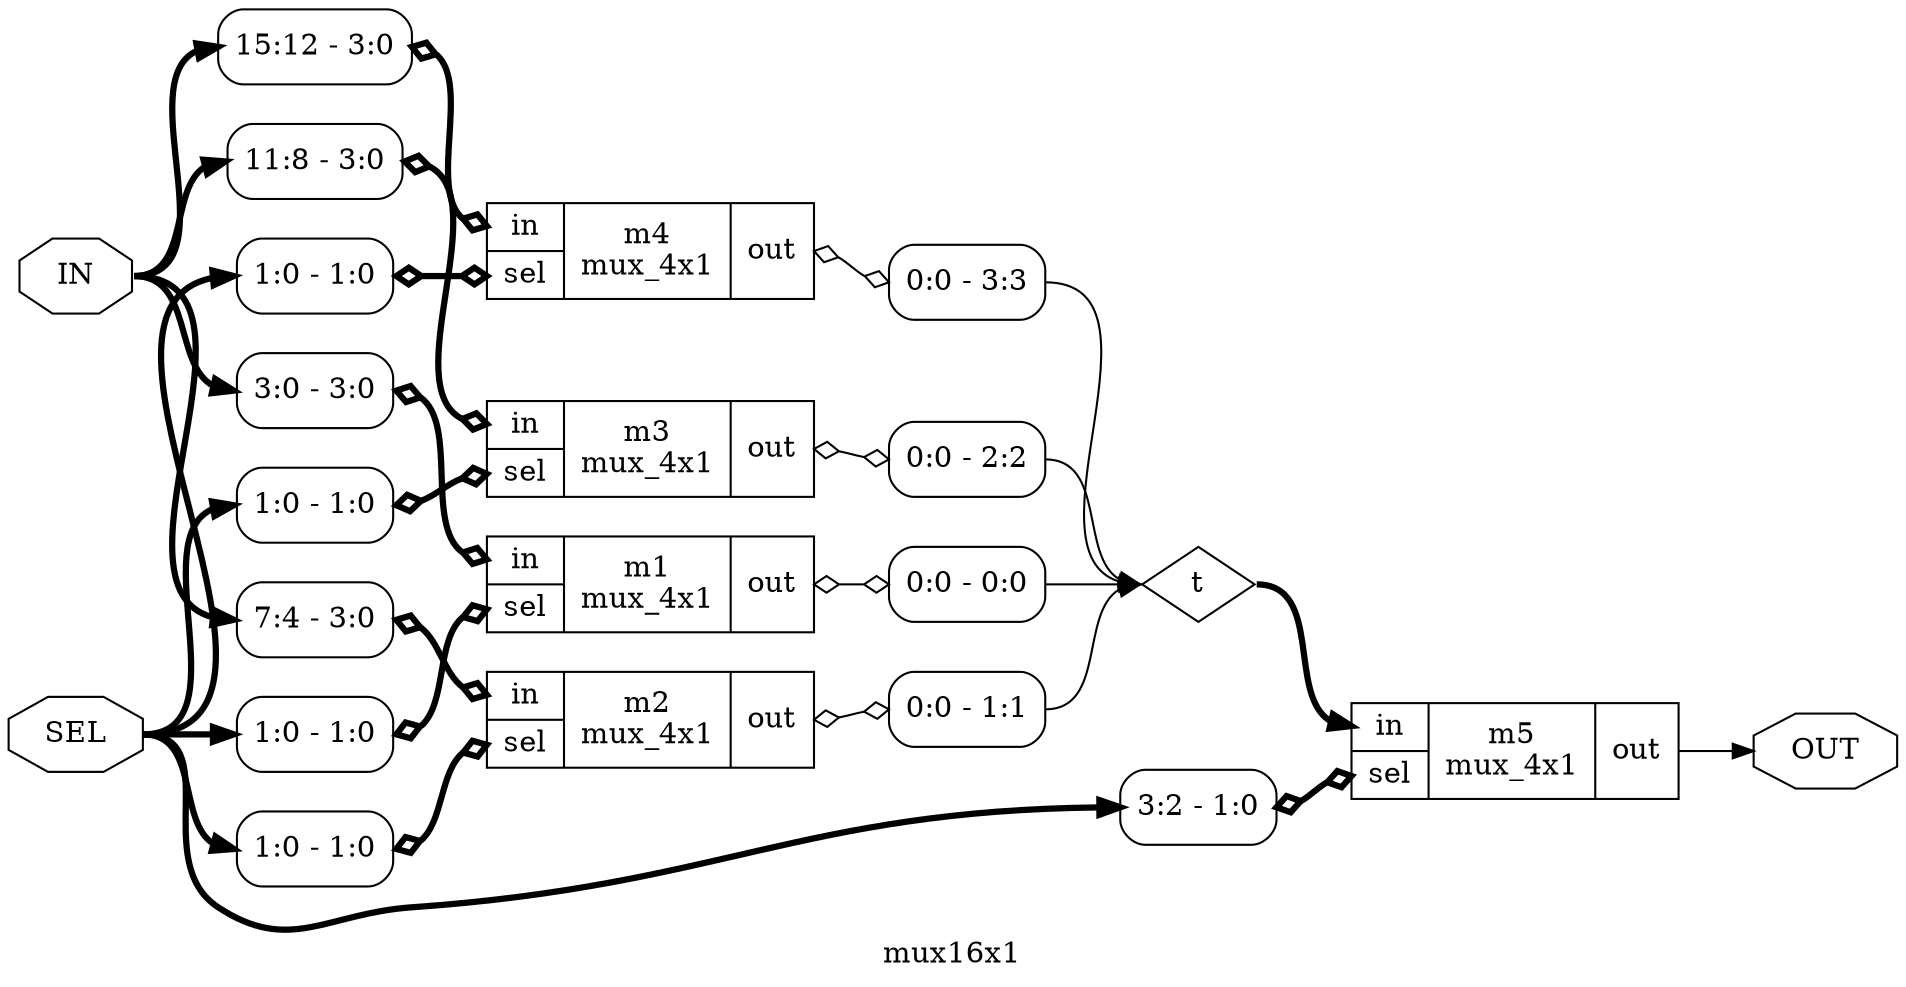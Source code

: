 digraph "mux16x1" {
label="mux16x1";
rankdir="LR";
remincross=true;
n1 [ shape=octagon, label="IN", color="black", fontcolor="black"];
n2 [ shape=octagon, label="OUT", color="black", fontcolor="black"];
n3 [ shape=octagon, label="SEL", color="black", fontcolor="black"];
n4 [ shape=diamond, label="t", color="black", fontcolor="black"];
c8 [ shape=record, label="{{<p5> in|<p6> sel}|m1\nmux_4x1|{<p7> out}}",  ];
x0 [ shape=record, style=rounded, label="<s0> 3:0 - 3:0 ", color="black", fontcolor="black" ];
x0:e -> c8:p5:w [arrowhead=odiamond, arrowtail=odiamond, dir=both, color="black", fontcolor="black", style="setlinewidth(3)", label=""];
x1 [ shape=record, style=rounded, label="<s0> 0:0 - 0:0 ", color="black", fontcolor="black" ];
c8:p7:e -> x1:w [arrowhead=odiamond, arrowtail=odiamond, dir=both, color="black", fontcolor="black", label=""];
x2 [ shape=record, style=rounded, label="<s0> 1:0 - 1:0 ", color="black", fontcolor="black" ];
x2:e -> c8:p6:w [arrowhead=odiamond, arrowtail=odiamond, dir=both, color="black", fontcolor="black", style="setlinewidth(3)", label=""];
c9 [ shape=record, label="{{<p5> in|<p6> sel}|m2\nmux_4x1|{<p7> out}}",  ];
x3 [ shape=record, style=rounded, label="<s0> 7:4 - 3:0 ", color="black", fontcolor="black" ];
x3:e -> c9:p5:w [arrowhead=odiamond, arrowtail=odiamond, dir=both, color="black", fontcolor="black", style="setlinewidth(3)", label=""];
x4 [ shape=record, style=rounded, label="<s0> 0:0 - 1:1 ", color="black", fontcolor="black" ];
c9:p7:e -> x4:w [arrowhead=odiamond, arrowtail=odiamond, dir=both, color="black", fontcolor="black", label=""];
x5 [ shape=record, style=rounded, label="<s0> 1:0 - 1:0 ", color="black", fontcolor="black" ];
x5:e -> c9:p6:w [arrowhead=odiamond, arrowtail=odiamond, dir=both, color="black", fontcolor="black", style="setlinewidth(3)", label=""];
c10 [ shape=record, label="{{<p5> in|<p6> sel}|m3\nmux_4x1|{<p7> out}}",  ];
x6 [ shape=record, style=rounded, label="<s0> 11:8 - 3:0 ", color="black", fontcolor="black" ];
x6:e -> c10:p5:w [arrowhead=odiamond, arrowtail=odiamond, dir=both, color="black", fontcolor="black", style="setlinewidth(3)", label=""];
x7 [ shape=record, style=rounded, label="<s0> 0:0 - 2:2 ", color="black", fontcolor="black" ];
c10:p7:e -> x7:w [arrowhead=odiamond, arrowtail=odiamond, dir=both, color="black", fontcolor="black", label=""];
x8 [ shape=record, style=rounded, label="<s0> 1:0 - 1:0 ", color="black", fontcolor="black" ];
x8:e -> c10:p6:w [arrowhead=odiamond, arrowtail=odiamond, dir=both, color="black", fontcolor="black", style="setlinewidth(3)", label=""];
c11 [ shape=record, label="{{<p5> in|<p6> sel}|m4\nmux_4x1|{<p7> out}}",  ];
x9 [ shape=record, style=rounded, label="<s0> 15:12 - 3:0 ", color="black", fontcolor="black" ];
x9:e -> c11:p5:w [arrowhead=odiamond, arrowtail=odiamond, dir=both, color="black", fontcolor="black", style="setlinewidth(3)", label=""];
x10 [ shape=record, style=rounded, label="<s0> 0:0 - 3:3 ", color="black", fontcolor="black" ];
c11:p7:e -> x10:w [arrowhead=odiamond, arrowtail=odiamond, dir=both, color="black", fontcolor="black", label=""];
x11 [ shape=record, style=rounded, label="<s0> 1:0 - 1:0 ", color="black", fontcolor="black" ];
x11:e -> c11:p6:w [arrowhead=odiamond, arrowtail=odiamond, dir=both, color="black", fontcolor="black", style="setlinewidth(3)", label=""];
c12 [ shape=record, label="{{<p5> in|<p6> sel}|m5\nmux_4x1|{<p7> out}}",  ];
x12 [ shape=record, style=rounded, label="<s0> 3:2 - 1:0 ", color="black", fontcolor="black" ];
x12:e -> c12:p6:w [arrowhead=odiamond, arrowtail=odiamond, dir=both, color="black", fontcolor="black", style="setlinewidth(3)", label=""];
n1:e -> x0:s0:w [color="black", fontcolor="black", style="setlinewidth(3)", label=""];
n1:e -> x3:s0:w [color="black", fontcolor="black", style="setlinewidth(3)", label=""];
n1:e -> x6:s0:w [color="black", fontcolor="black", style="setlinewidth(3)", label=""];
n1:e -> x9:s0:w [color="black", fontcolor="black", style="setlinewidth(3)", label=""];
c12:p7:e -> n2:w [color="black", fontcolor="black", label=""];
n3:e -> x11:s0:w [color="black", fontcolor="black", style="setlinewidth(3)", label=""];
n3:e -> x12:s0:w [color="black", fontcolor="black", style="setlinewidth(3)", label=""];
n3:e -> x2:s0:w [color="black", fontcolor="black", style="setlinewidth(3)", label=""];
n3:e -> x5:s0:w [color="black", fontcolor="black", style="setlinewidth(3)", label=""];
n3:e -> x8:s0:w [color="black", fontcolor="black", style="setlinewidth(3)", label=""];
x10:s0:e -> n4:w [color="black", fontcolor="black", label=""];
x1:s0:e -> n4:w [color="black", fontcolor="black", label=""];
x4:s0:e -> n4:w [color="black", fontcolor="black", label=""];
x7:s0:e -> n4:w [color="black", fontcolor="black", label=""];
n4:e -> c12:p5:w [color="black", fontcolor="black", style="setlinewidth(3)", label=""];
}
